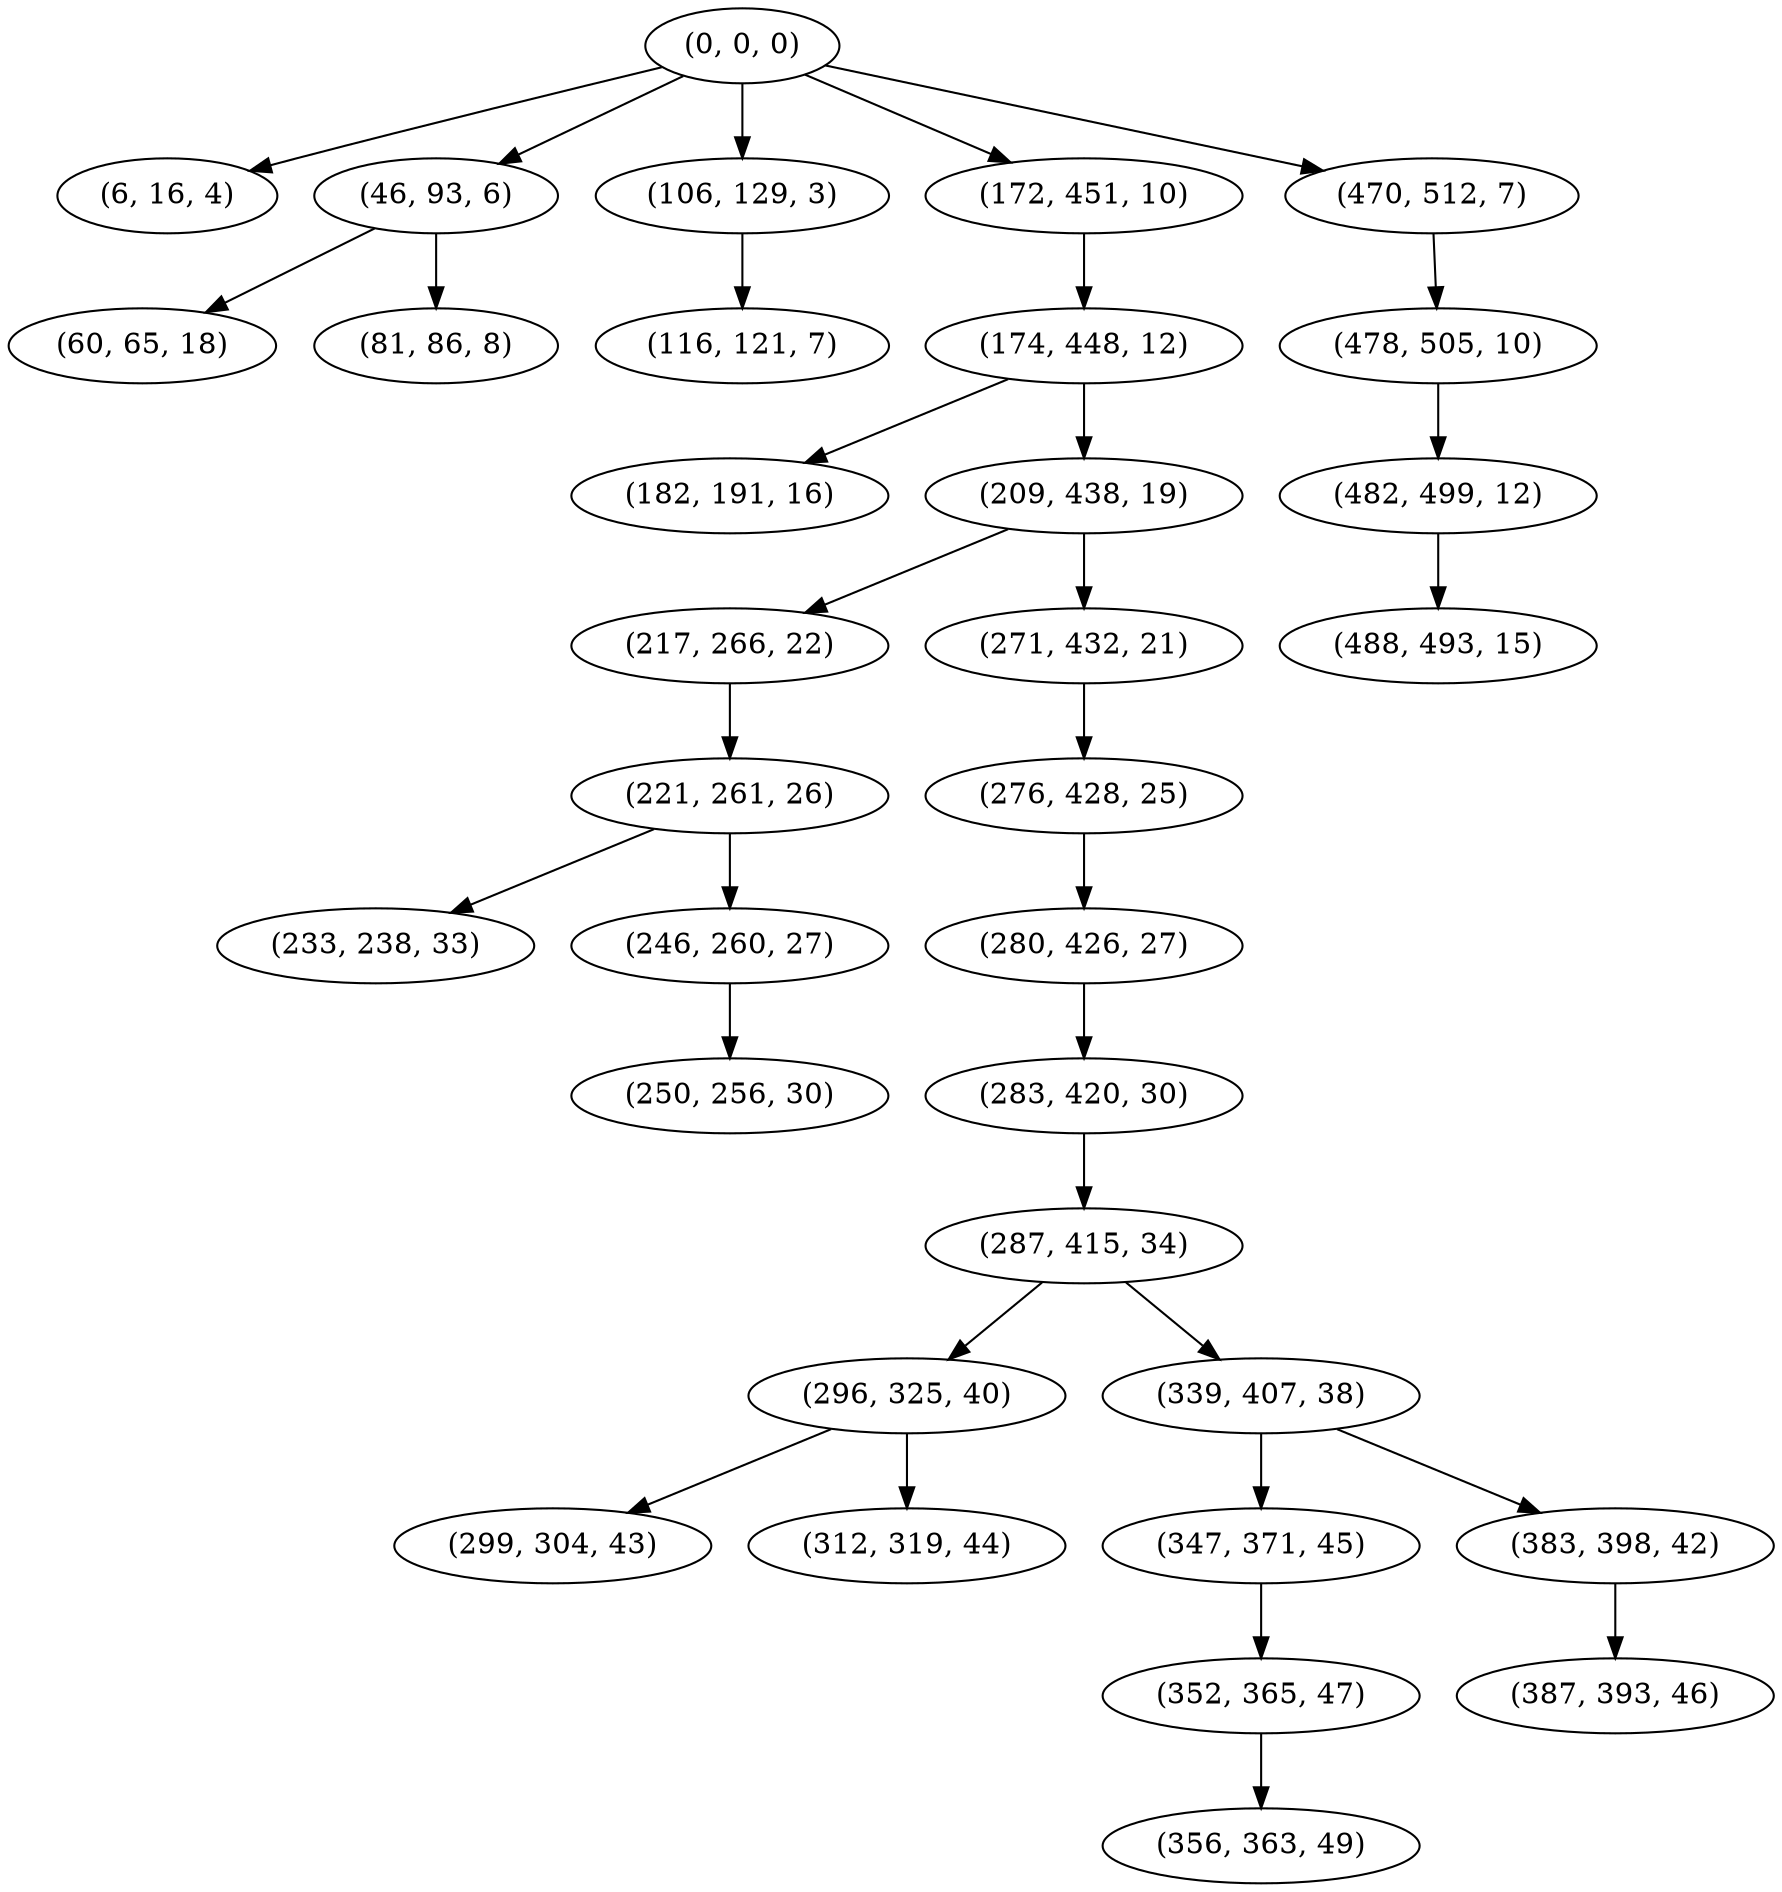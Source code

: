 digraph tree {
    "(0, 0, 0)";
    "(6, 16, 4)";
    "(46, 93, 6)";
    "(60, 65, 18)";
    "(81, 86, 8)";
    "(106, 129, 3)";
    "(116, 121, 7)";
    "(172, 451, 10)";
    "(174, 448, 12)";
    "(182, 191, 16)";
    "(209, 438, 19)";
    "(217, 266, 22)";
    "(221, 261, 26)";
    "(233, 238, 33)";
    "(246, 260, 27)";
    "(250, 256, 30)";
    "(271, 432, 21)";
    "(276, 428, 25)";
    "(280, 426, 27)";
    "(283, 420, 30)";
    "(287, 415, 34)";
    "(296, 325, 40)";
    "(299, 304, 43)";
    "(312, 319, 44)";
    "(339, 407, 38)";
    "(347, 371, 45)";
    "(352, 365, 47)";
    "(356, 363, 49)";
    "(383, 398, 42)";
    "(387, 393, 46)";
    "(470, 512, 7)";
    "(478, 505, 10)";
    "(482, 499, 12)";
    "(488, 493, 15)";
    "(0, 0, 0)" -> "(6, 16, 4)";
    "(0, 0, 0)" -> "(46, 93, 6)";
    "(0, 0, 0)" -> "(106, 129, 3)";
    "(0, 0, 0)" -> "(172, 451, 10)";
    "(0, 0, 0)" -> "(470, 512, 7)";
    "(46, 93, 6)" -> "(60, 65, 18)";
    "(46, 93, 6)" -> "(81, 86, 8)";
    "(106, 129, 3)" -> "(116, 121, 7)";
    "(172, 451, 10)" -> "(174, 448, 12)";
    "(174, 448, 12)" -> "(182, 191, 16)";
    "(174, 448, 12)" -> "(209, 438, 19)";
    "(209, 438, 19)" -> "(217, 266, 22)";
    "(209, 438, 19)" -> "(271, 432, 21)";
    "(217, 266, 22)" -> "(221, 261, 26)";
    "(221, 261, 26)" -> "(233, 238, 33)";
    "(221, 261, 26)" -> "(246, 260, 27)";
    "(246, 260, 27)" -> "(250, 256, 30)";
    "(271, 432, 21)" -> "(276, 428, 25)";
    "(276, 428, 25)" -> "(280, 426, 27)";
    "(280, 426, 27)" -> "(283, 420, 30)";
    "(283, 420, 30)" -> "(287, 415, 34)";
    "(287, 415, 34)" -> "(296, 325, 40)";
    "(287, 415, 34)" -> "(339, 407, 38)";
    "(296, 325, 40)" -> "(299, 304, 43)";
    "(296, 325, 40)" -> "(312, 319, 44)";
    "(339, 407, 38)" -> "(347, 371, 45)";
    "(339, 407, 38)" -> "(383, 398, 42)";
    "(347, 371, 45)" -> "(352, 365, 47)";
    "(352, 365, 47)" -> "(356, 363, 49)";
    "(383, 398, 42)" -> "(387, 393, 46)";
    "(470, 512, 7)" -> "(478, 505, 10)";
    "(478, 505, 10)" -> "(482, 499, 12)";
    "(482, 499, 12)" -> "(488, 493, 15)";
}
